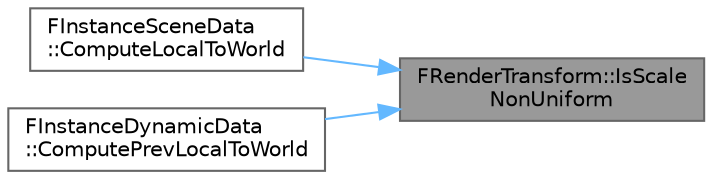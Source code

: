 digraph "FRenderTransform::IsScaleNonUniform"
{
 // INTERACTIVE_SVG=YES
 // LATEX_PDF_SIZE
  bgcolor="transparent";
  edge [fontname=Helvetica,fontsize=10,labelfontname=Helvetica,labelfontsize=10];
  node [fontname=Helvetica,fontsize=10,shape=box,height=0.2,width=0.4];
  rankdir="RL";
  Node1 [id="Node000001",label="FRenderTransform::IsScale\lNonUniform",height=0.2,width=0.4,color="gray40", fillcolor="grey60", style="filled", fontcolor="black",tooltip=" "];
  Node1 -> Node2 [id="edge1_Node000001_Node000002",dir="back",color="steelblue1",style="solid",tooltip=" "];
  Node2 [id="Node000002",label="FInstanceSceneData\l::ComputeLocalToWorld",height=0.2,width=0.4,color="grey40", fillcolor="white", style="filled",URL="$d1/dce/structFInstanceSceneData.html#a27ad7240477194b44356e0dbf1781c86",tooltip=" "];
  Node1 -> Node3 [id="edge2_Node000001_Node000003",dir="back",color="steelblue1",style="solid",tooltip=" "];
  Node3 [id="Node000003",label="FInstanceDynamicData\l::ComputePrevLocalToWorld",height=0.2,width=0.4,color="grey40", fillcolor="white", style="filled",URL="$d5/d0d/structFInstanceDynamicData.html#a412dd5a09bf520fc389b67bd6c7f7f1d",tooltip=" "];
}
